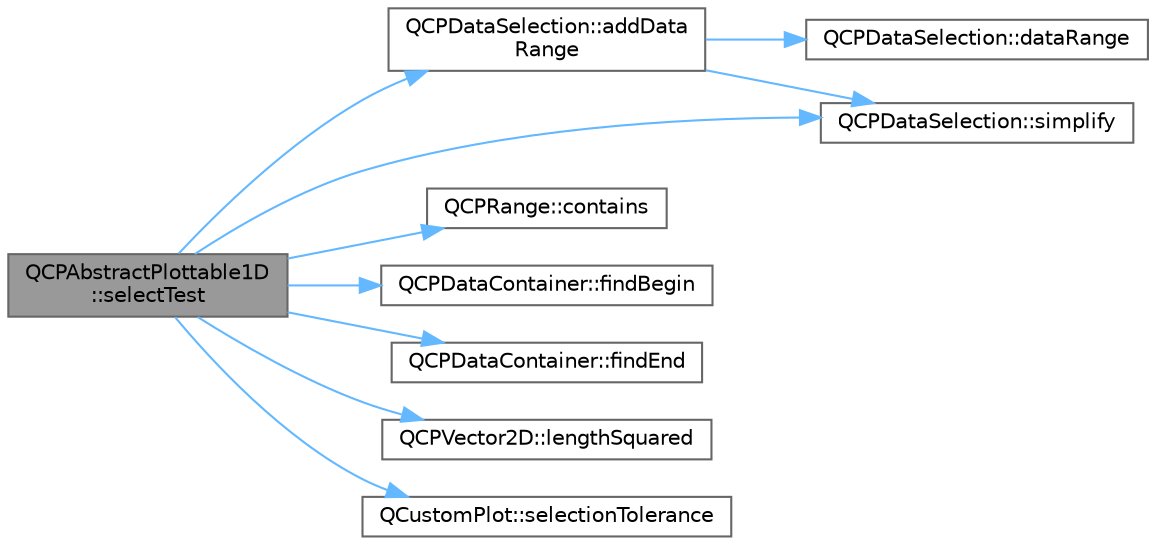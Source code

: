 digraph "QCPAbstractPlottable1D::selectTest"
{
 // LATEX_PDF_SIZE
  bgcolor="transparent";
  edge [fontname=Helvetica,fontsize=10,labelfontname=Helvetica,labelfontsize=10];
  node [fontname=Helvetica,fontsize=10,shape=box,height=0.2,width=0.4];
  rankdir="LR";
  Node1 [label="QCPAbstractPlottable1D\l::selectTest",height=0.2,width=0.4,color="gray40", fillcolor="grey60", style="filled", fontcolor="black",tooltip=" "];
  Node1 -> Node2 [color="steelblue1",style="solid"];
  Node2 [label="QCPDataSelection::addData\lRange",height=0.2,width=0.4,color="grey40", fillcolor="white", style="filled",URL="$class_q_c_p_data_selection.html#a46740c5aa7b80ae9b2abf6985d61b74f",tooltip=" "];
  Node2 -> Node3 [color="steelblue1",style="solid"];
  Node3 [label="QCPDataSelection::dataRange",height=0.2,width=0.4,color="grey40", fillcolor="white", style="filled",URL="$class_q_c_p_data_selection.html#a6956acf6a9a49a353b4f9b58608978ad",tooltip=" "];
  Node2 -> Node4 [color="steelblue1",style="solid"];
  Node4 [label="QCPDataSelection::simplify",height=0.2,width=0.4,color="grey40", fillcolor="white", style="filled",URL="$class_q_c_p_data_selection.html#a4a2fbad1a6e4d1dd26fdfdf88956f2a4",tooltip=" "];
  Node1 -> Node5 [color="steelblue1",style="solid"];
  Node5 [label="QCPRange::contains",height=0.2,width=0.4,color="grey40", fillcolor="white", style="filled",URL="$class_q_c_p_range.html#ae9842b48b6d38dc5e9607358e3083cc8",tooltip=" "];
  Node1 -> Node6 [color="steelblue1",style="solid"];
  Node6 [label="QCPDataContainer::findBegin",height=0.2,width=0.4,color="grey40", fillcolor="white", style="filled",URL="$class_q_c_p_data_container.html#a2ad8a5399072d99a242d3a6d2d7e278a",tooltip=" "];
  Node1 -> Node7 [color="steelblue1",style="solid"];
  Node7 [label="QCPDataContainer::findEnd",height=0.2,width=0.4,color="grey40", fillcolor="white", style="filled",URL="$class_q_c_p_data_container.html#afb8b8f23cc2b7234a793a25ce79fe48f",tooltip=" "];
  Node1 -> Node8 [color="steelblue1",style="solid"];
  Node8 [label="QCPVector2D::lengthSquared",height=0.2,width=0.4,color="grey40", fillcolor="white", style="filled",URL="$class_q_c_p_vector2_d.html#a766585459d84cb149334fda1a498b2e5",tooltip=" "];
  Node1 -> Node9 [color="steelblue1",style="solid"];
  Node9 [label="QCustomPlot::selectionTolerance",height=0.2,width=0.4,color="grey40", fillcolor="white", style="filled",URL="$class_q_custom_plot.html#a5441d11013afeaf4b8f2ea06e8624a25",tooltip=" "];
  Node1 -> Node4 [color="steelblue1",style="solid"];
}
